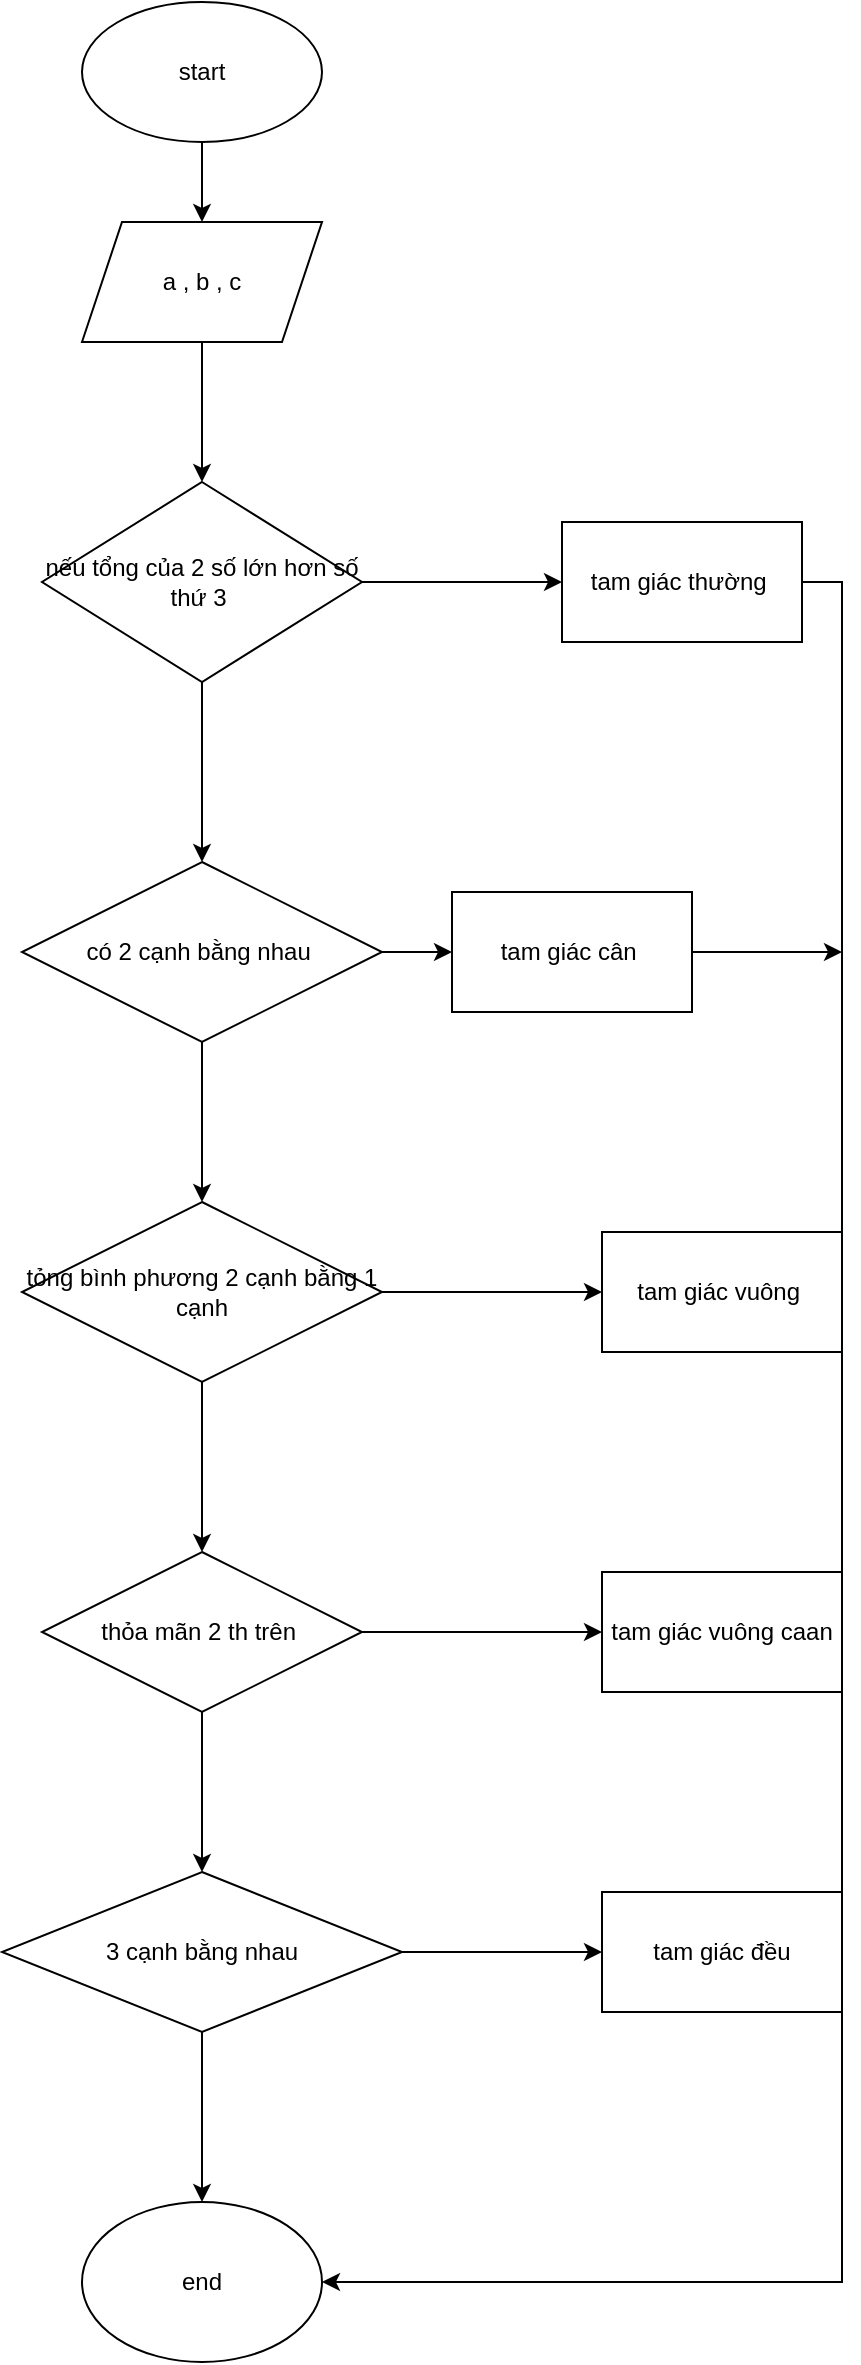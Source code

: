 <mxfile version="22.0.3" type="device">
  <diagram name="Trang-1" id="UfAzsFrbK9SC8hesUAln">
    <mxGraphModel dx="777" dy="546" grid="1" gridSize="10" guides="1" tooltips="1" connect="1" arrows="1" fold="1" page="1" pageScale="1" pageWidth="1169" pageHeight="1654" math="0" shadow="0">
      <root>
        <mxCell id="0" />
        <mxCell id="1" parent="0" />
        <mxCell id="SYS22PHAWZIl8bqvXz_T-3" value="" style="edgeStyle=orthogonalEdgeStyle;rounded=0;orthogonalLoop=1;jettySize=auto;html=1;" edge="1" parent="1" source="SYS22PHAWZIl8bqvXz_T-1" target="SYS22PHAWZIl8bqvXz_T-2">
          <mxGeometry relative="1" as="geometry" />
        </mxCell>
        <mxCell id="SYS22PHAWZIl8bqvXz_T-1" value="start" style="ellipse;whiteSpace=wrap;html=1;" vertex="1" parent="1">
          <mxGeometry x="280" y="60" width="120" height="70" as="geometry" />
        </mxCell>
        <mxCell id="SYS22PHAWZIl8bqvXz_T-7" value="" style="edgeStyle=orthogonalEdgeStyle;rounded=0;orthogonalLoop=1;jettySize=auto;html=1;" edge="1" parent="1" source="SYS22PHAWZIl8bqvXz_T-2" target="SYS22PHAWZIl8bqvXz_T-6">
          <mxGeometry relative="1" as="geometry" />
        </mxCell>
        <mxCell id="SYS22PHAWZIl8bqvXz_T-2" value="a , b , c" style="shape=parallelogram;perimeter=parallelogramPerimeter;whiteSpace=wrap;html=1;fixedSize=1;" vertex="1" parent="1">
          <mxGeometry x="280" y="170" width="120" height="60" as="geometry" />
        </mxCell>
        <mxCell id="SYS22PHAWZIl8bqvXz_T-11" value="" style="edgeStyle=orthogonalEdgeStyle;rounded=0;orthogonalLoop=1;jettySize=auto;html=1;" edge="1" parent="1" source="SYS22PHAWZIl8bqvXz_T-6" target="SYS22PHAWZIl8bqvXz_T-10">
          <mxGeometry relative="1" as="geometry" />
        </mxCell>
        <mxCell id="SYS22PHAWZIl8bqvXz_T-15" value="" style="edgeStyle=orthogonalEdgeStyle;rounded=0;orthogonalLoop=1;jettySize=auto;html=1;" edge="1" parent="1" source="SYS22PHAWZIl8bqvXz_T-6" target="SYS22PHAWZIl8bqvXz_T-14">
          <mxGeometry relative="1" as="geometry" />
        </mxCell>
        <mxCell id="SYS22PHAWZIl8bqvXz_T-6" value="nếu tổng của 2 số lớn hơn số thứ 3&amp;nbsp;" style="rhombus;whiteSpace=wrap;html=1;" vertex="1" parent="1">
          <mxGeometry x="260" y="300" width="160" height="100" as="geometry" />
        </mxCell>
        <mxCell id="SYS22PHAWZIl8bqvXz_T-8" value="end" style="ellipse;whiteSpace=wrap;html=1;" vertex="1" parent="1">
          <mxGeometry x="280" y="1160" width="120" height="80" as="geometry" />
        </mxCell>
        <mxCell id="SYS22PHAWZIl8bqvXz_T-13" style="edgeStyle=orthogonalEdgeStyle;rounded=0;orthogonalLoop=1;jettySize=auto;html=1;exitX=1;exitY=0.5;exitDx=0;exitDy=0;entryX=1;entryY=0.5;entryDx=0;entryDy=0;" edge="1" parent="1" source="SYS22PHAWZIl8bqvXz_T-10" target="SYS22PHAWZIl8bqvXz_T-8">
          <mxGeometry relative="1" as="geometry" />
        </mxCell>
        <mxCell id="SYS22PHAWZIl8bqvXz_T-10" value="tam giác thường&amp;nbsp;" style="whiteSpace=wrap;html=1;" vertex="1" parent="1">
          <mxGeometry x="520" y="320" width="120" height="60" as="geometry" />
        </mxCell>
        <mxCell id="SYS22PHAWZIl8bqvXz_T-17" value="" style="edgeStyle=orthogonalEdgeStyle;rounded=0;orthogonalLoop=1;jettySize=auto;html=1;" edge="1" parent="1" source="SYS22PHAWZIl8bqvXz_T-14" target="SYS22PHAWZIl8bqvXz_T-16">
          <mxGeometry relative="1" as="geometry" />
        </mxCell>
        <mxCell id="SYS22PHAWZIl8bqvXz_T-23" value="" style="edgeStyle=orthogonalEdgeStyle;rounded=0;orthogonalLoop=1;jettySize=auto;html=1;" edge="1" parent="1" source="SYS22PHAWZIl8bqvXz_T-14" target="SYS22PHAWZIl8bqvXz_T-22">
          <mxGeometry relative="1" as="geometry" />
        </mxCell>
        <mxCell id="SYS22PHAWZIl8bqvXz_T-14" value="có 2 cạnh bằng nhau&amp;nbsp;" style="rhombus;whiteSpace=wrap;html=1;" vertex="1" parent="1">
          <mxGeometry x="250" y="490" width="180" height="90" as="geometry" />
        </mxCell>
        <mxCell id="SYS22PHAWZIl8bqvXz_T-21" style="edgeStyle=orthogonalEdgeStyle;rounded=0;orthogonalLoop=1;jettySize=auto;html=1;" edge="1" parent="1" source="SYS22PHAWZIl8bqvXz_T-16">
          <mxGeometry relative="1" as="geometry">
            <mxPoint x="660" y="535" as="targetPoint" />
          </mxGeometry>
        </mxCell>
        <mxCell id="SYS22PHAWZIl8bqvXz_T-16" value="tam giác cân&amp;nbsp;" style="whiteSpace=wrap;html=1;" vertex="1" parent="1">
          <mxGeometry x="465" y="505" width="120" height="60" as="geometry" />
        </mxCell>
        <mxCell id="SYS22PHAWZIl8bqvXz_T-25" value="" style="edgeStyle=orthogonalEdgeStyle;rounded=0;orthogonalLoop=1;jettySize=auto;html=1;" edge="1" parent="1" source="SYS22PHAWZIl8bqvXz_T-22" target="SYS22PHAWZIl8bqvXz_T-24">
          <mxGeometry relative="1" as="geometry" />
        </mxCell>
        <mxCell id="SYS22PHAWZIl8bqvXz_T-29" value="" style="edgeStyle=orthogonalEdgeStyle;rounded=0;orthogonalLoop=1;jettySize=auto;html=1;" edge="1" parent="1" source="SYS22PHAWZIl8bqvXz_T-22" target="SYS22PHAWZIl8bqvXz_T-28">
          <mxGeometry relative="1" as="geometry" />
        </mxCell>
        <mxCell id="SYS22PHAWZIl8bqvXz_T-22" value="tỏng bình phương 2 cạnh bằng 1 cạnh" style="rhombus;whiteSpace=wrap;html=1;" vertex="1" parent="1">
          <mxGeometry x="250" y="660" width="180" height="90" as="geometry" />
        </mxCell>
        <mxCell id="SYS22PHAWZIl8bqvXz_T-24" value="tam giác vuông&amp;nbsp;" style="whiteSpace=wrap;html=1;" vertex="1" parent="1">
          <mxGeometry x="540" y="675" width="120" height="60" as="geometry" />
        </mxCell>
        <mxCell id="SYS22PHAWZIl8bqvXz_T-31" value="" style="edgeStyle=orthogonalEdgeStyle;rounded=0;orthogonalLoop=1;jettySize=auto;html=1;" edge="1" parent="1" source="SYS22PHAWZIl8bqvXz_T-28" target="SYS22PHAWZIl8bqvXz_T-30">
          <mxGeometry relative="1" as="geometry" />
        </mxCell>
        <mxCell id="SYS22PHAWZIl8bqvXz_T-32" style="edgeStyle=orthogonalEdgeStyle;rounded=0;orthogonalLoop=1;jettySize=auto;html=1;exitX=1;exitY=0.5;exitDx=0;exitDy=0;" edge="1" parent="1" source="SYS22PHAWZIl8bqvXz_T-28">
          <mxGeometry relative="1" as="geometry">
            <mxPoint x="400" y="875" as="targetPoint" />
          </mxGeometry>
        </mxCell>
        <mxCell id="SYS22PHAWZIl8bqvXz_T-34" value="" style="edgeStyle=orthogonalEdgeStyle;rounded=0;orthogonalLoop=1;jettySize=auto;html=1;" edge="1" parent="1" source="SYS22PHAWZIl8bqvXz_T-28" target="SYS22PHAWZIl8bqvXz_T-33">
          <mxGeometry relative="1" as="geometry" />
        </mxCell>
        <mxCell id="SYS22PHAWZIl8bqvXz_T-28" value="thỏa mãn 2 th trên&amp;nbsp;" style="rhombus;whiteSpace=wrap;html=1;" vertex="1" parent="1">
          <mxGeometry x="260" y="835" width="160" height="80" as="geometry" />
        </mxCell>
        <mxCell id="SYS22PHAWZIl8bqvXz_T-30" value="tam giác vuông caan" style="whiteSpace=wrap;html=1;" vertex="1" parent="1">
          <mxGeometry x="540" y="845" width="120" height="60" as="geometry" />
        </mxCell>
        <mxCell id="SYS22PHAWZIl8bqvXz_T-36" value="" style="edgeStyle=orthogonalEdgeStyle;rounded=0;orthogonalLoop=1;jettySize=auto;html=1;" edge="1" parent="1" source="SYS22PHAWZIl8bqvXz_T-33" target="SYS22PHAWZIl8bqvXz_T-35">
          <mxGeometry relative="1" as="geometry" />
        </mxCell>
        <mxCell id="SYS22PHAWZIl8bqvXz_T-37" style="edgeStyle=orthogonalEdgeStyle;rounded=0;orthogonalLoop=1;jettySize=auto;html=1;entryX=0.5;entryY=0;entryDx=0;entryDy=0;" edge="1" parent="1" source="SYS22PHAWZIl8bqvXz_T-33" target="SYS22PHAWZIl8bqvXz_T-8">
          <mxGeometry relative="1" as="geometry" />
        </mxCell>
        <mxCell id="SYS22PHAWZIl8bqvXz_T-33" value="3 cạnh bằng nhau" style="rhombus;whiteSpace=wrap;html=1;" vertex="1" parent="1">
          <mxGeometry x="240" y="995" width="200" height="80" as="geometry" />
        </mxCell>
        <mxCell id="SYS22PHAWZIl8bqvXz_T-35" value="tam giác đều" style="whiteSpace=wrap;html=1;" vertex="1" parent="1">
          <mxGeometry x="540" y="1005" width="120" height="60" as="geometry" />
        </mxCell>
      </root>
    </mxGraphModel>
  </diagram>
</mxfile>
